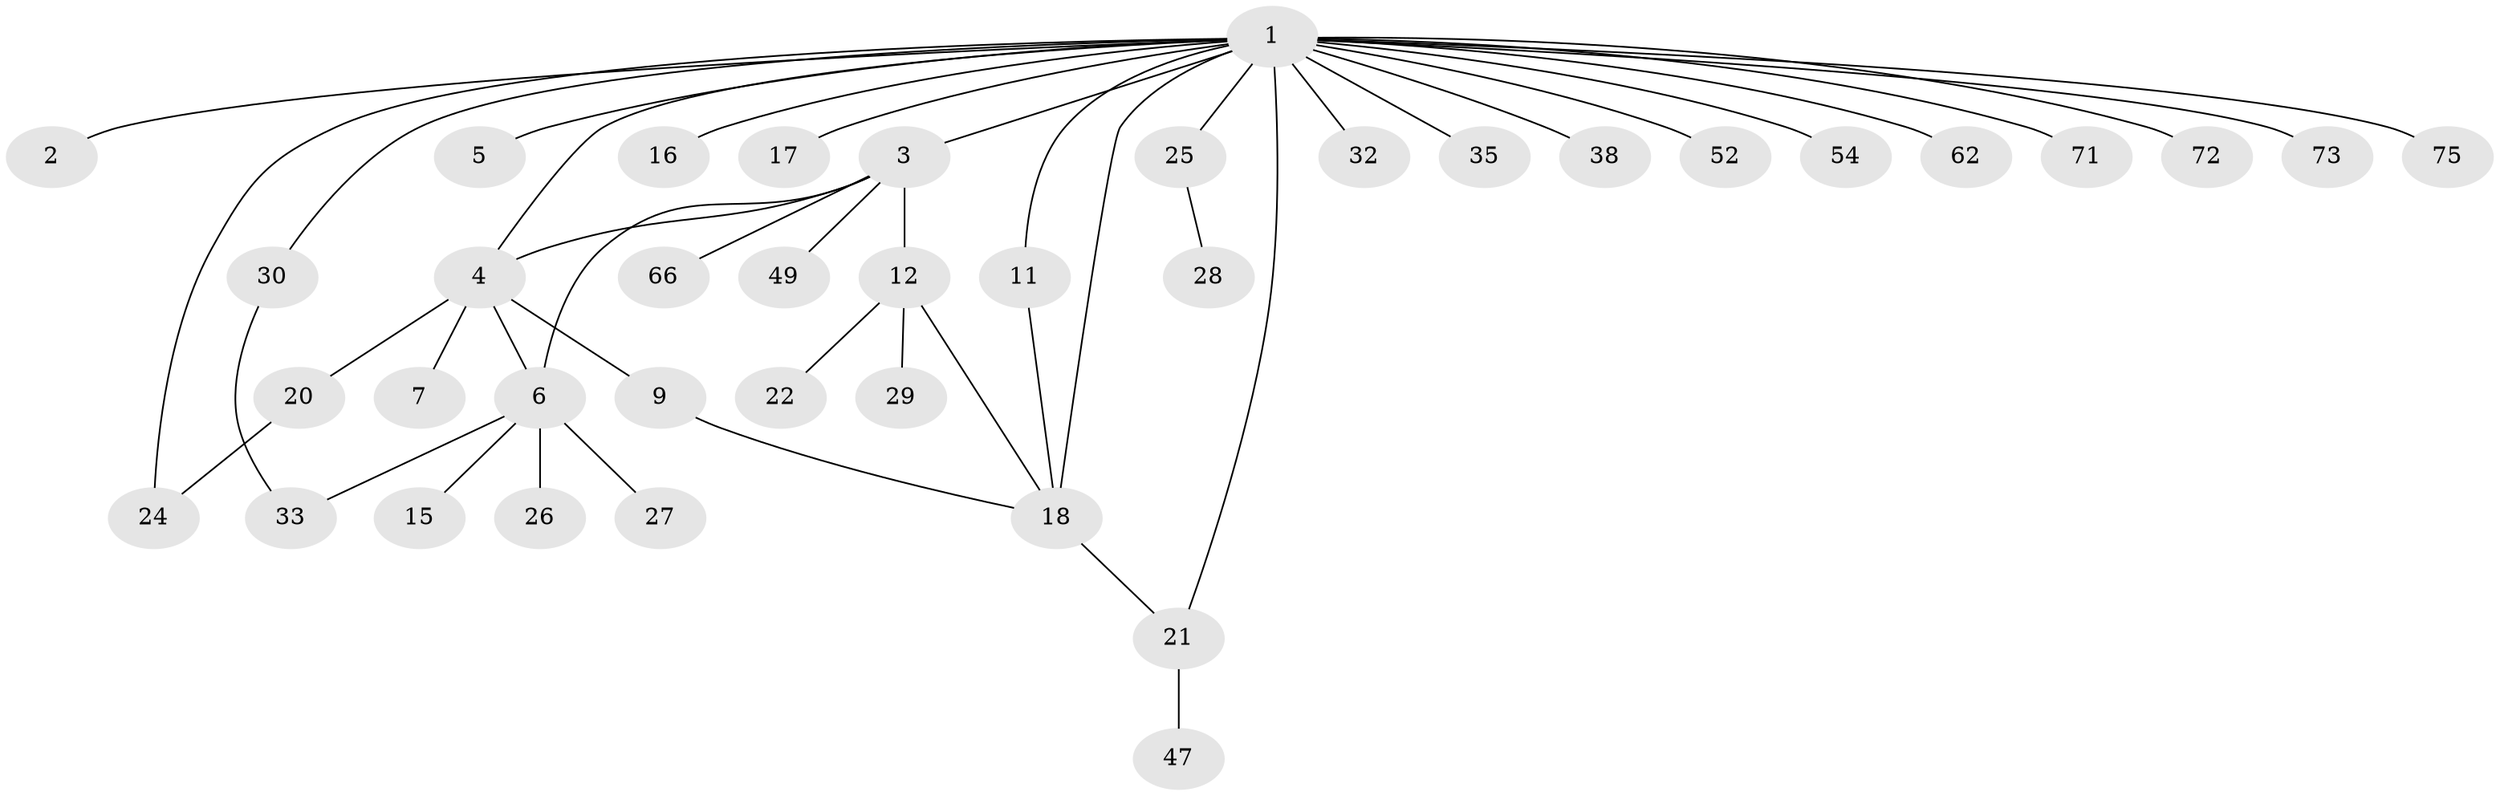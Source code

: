 // original degree distribution, {25: 0.013157894736842105, 1: 0.5789473684210527, 6: 0.05263157894736842, 8: 0.013157894736842105, 9: 0.013157894736842105, 2: 0.21052631578947367, 5: 0.02631578947368421, 3: 0.05263157894736842, 4: 0.039473684210526314}
// Generated by graph-tools (version 1.1) at 2025/14/03/09/25 04:14:42]
// undirected, 38 vertices, 45 edges
graph export_dot {
graph [start="1"]
  node [color=gray90,style=filled];
  1;
  2;
  3 [super="+13"];
  4 [super="+14+34+10"];
  5;
  6 [super="+69+59+63+40"];
  7 [super="+8"];
  9 [super="+65+53+50+39"];
  11 [super="+23"];
  12 [super="+37"];
  15;
  16;
  17;
  18 [super="+19+36"];
  20;
  21;
  22;
  24;
  25 [super="+45+67"];
  26;
  27;
  28;
  29 [super="+70"];
  30 [super="+31"];
  32;
  33 [super="+74+46"];
  35;
  38 [super="+51+56+61"];
  47;
  49;
  52;
  54;
  62;
  66;
  71;
  72;
  73;
  75;
  1 -- 2;
  1 -- 3;
  1 -- 5;
  1 -- 11 [weight=2];
  1 -- 16;
  1 -- 17;
  1 -- 18;
  1 -- 21;
  1 -- 24;
  1 -- 25;
  1 -- 30;
  1 -- 32;
  1 -- 35;
  1 -- 38 [weight=3];
  1 -- 52;
  1 -- 54;
  1 -- 62;
  1 -- 71;
  1 -- 72;
  1 -- 73;
  1 -- 75;
  1 -- 4;
  3 -- 4;
  3 -- 12;
  3 -- 49;
  3 -- 6;
  3 -- 66;
  4 -- 6;
  4 -- 7;
  4 -- 9;
  4 -- 20;
  6 -- 15;
  6 -- 26;
  6 -- 27;
  6 -- 33;
  9 -- 18;
  11 -- 18 [weight=2];
  12 -- 22;
  12 -- 29;
  12 -- 18;
  18 -- 21;
  20 -- 24;
  21 -- 47;
  25 -- 28;
  30 -- 33;
}
